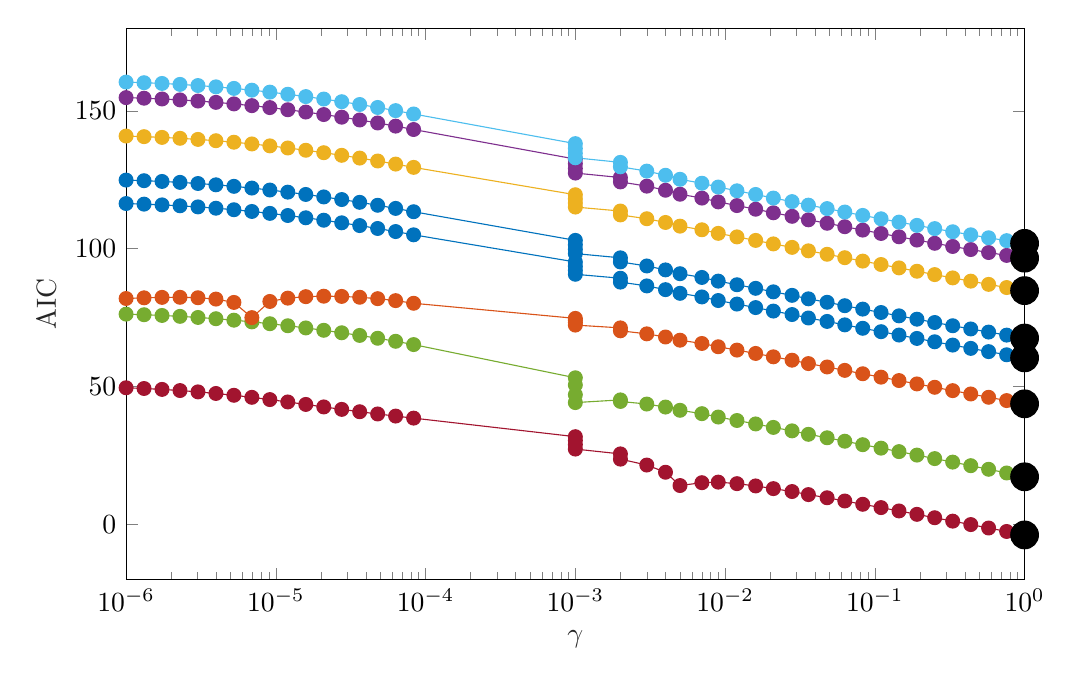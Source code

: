 % This file was created by matlab2tikz.
%
\definecolor{mycolor1}{rgb}{0.0,0.447,0.741}%
\definecolor{mycolor2}{rgb}{0.929,0.694,0.125}%
\definecolor{mycolor3}{rgb}{0.466,0.674,0.188}%
\definecolor{mycolor4}{rgb}{0.635,0.078,0.184}%
\definecolor{mycolor5}{rgb}{0.85,0.325,0.098}%
\definecolor{mycolor6}{rgb}{0.494,0.184,0.556}%
\definecolor{mycolor7}{rgb}{0.301,0.745,0.933}%
%
\begin{tikzpicture}

\begin{axis}[%
width=11.411cm,
height=7cm,
at={(0cm,0cm)},
scale only axis,
xmode=log,
xmin=1e-06,
xmax=1,
xminorticks=true,
xlabel style={font=\color{white!15!black}},
xlabel={$\gamma$},
ymin=-20,
ymax=180,
ylabel style={font=\color{white!15!black}},
ylabel={AIC},
axis background/.style={fill=white}
]
\addplot [color=mycolor1, mark size=2.5pt, mark=*, mark options={solid, fill=mycolor1, mycolor1}, forget plot]
  table[row sep=crcr]{%
1e-06	124.895\\
1.318e-06	124.674\\
1.738e-06	124.399\\
2.291e-06	124.063\\
3.02e-06	123.658\\
3.981e-06	123.18\\
5.248e-06	122.624\\
6.918e-06	121.993\\
9.12e-06	121.289\\
1.202e-05	120.516\\
1.585e-05	119.681\\
2.089e-05	118.786\\
2.754e-05	117.835\\
3.631e-05	116.826\\
4.786e-05	115.757\\
6.31e-05	114.621\\
8.318e-05	113.412\\
0.0	112.126\\
0.0	110.761\\
0.0	109.319\\
0.0	107.809\\
0.0	106.245\\
0.0	104.643\\
0.001	103.023\\
0.001	101.404\\
0.001	99.8\\
0.001	98.226\\
0.002	96.687\\
0.002	95.189\\
0.003	93.731\\
0.004	92.31\\
0.005	90.923\\
0.007	89.565\\
0.009	88.232\\
0.012	86.92\\
0.016	85.624\\
0.021	84.342\\
0.028	83.071\\
0.036	81.81\\
0.048	80.557\\
0.063	79.312\\
0.083	78.075\\
0.11	76.847\\
0.145	75.627\\
0.191	74.418\\
0.251	73.222\\
0.331	72.043\\
0.437	70.883\\
0.575	69.748\\
0.759	68.644\\
1	67.576\\
};
\addplot [color=black, draw=none, mark size=5.0pt, mark=*, mark options={solid, fill=black, black}, forget plot]
  table[row sep=crcr]{%
1	67.576\\
};
\addplot [color=mycolor2, mark size=2.5pt, mark=*, mark options={solid, fill=mycolor2, mycolor2}, forget plot]
  table[row sep=crcr]{%
1e-06	140.875\\
1.318e-06	140.657\\
1.738e-06	140.386\\
2.291e-06	140.054\\
3.02e-06	139.655\\
3.981e-06	139.182\\
5.248e-06	138.633\\
6.918e-06	138.008\\
9.12e-06	137.31\\
1.202e-05	136.544\\
1.585e-05	135.715\\
2.089e-05	134.826\\
2.754e-05	133.882\\
3.631e-05	132.88\\
4.786e-05	131.82\\
6.31e-05	130.698\\
8.318e-05	129.509\\
0.0	128.25\\
0.0	126.924\\
0.0	125.533\\
0.0	124.089\\
0.0	122.605\\
0.0	121.097\\
0.001	119.58\\
0.001	118.069\\
0.001	116.575\\
0.001	115.106\\
0.002	113.666\\
0.002	112.255\\
0.003	110.873\\
0.004	109.516\\
0.005	108.183\\
0.007	106.868\\
0.009	105.569\\
0.012	104.283\\
0.016	103.007\\
0.021	101.74\\
0.028	100.48\\
0.036	99.227\\
0.048	97.978\\
0.063	96.735\\
0.083	95.496\\
0.11	94.263\\
0.145	93.036\\
0.191	91.816\\
0.251	90.605\\
0.331	89.404\\
0.437	88.218\\
0.575	87.05\\
0.759	85.903\\
1	84.783\\
};
\addplot [color=black, draw=none, mark size=5.0pt, mark=*, mark options={solid, fill=black, black}, forget plot]
  table[row sep=crcr]{%
1	84.783\\
};
\addplot [color=mycolor3, mark size=2.5pt, mark=*, mark options={solid, fill=mycolor3, mycolor3}, forget plot]
  table[row sep=crcr]{%
1e-06	76.254\\
1.318e-06	76.039\\
1.738e-06	75.772\\
2.291e-06	75.446\\
3.02e-06	75.054\\
3.981e-06	74.592\\
5.248e-06	74.058\\
6.918e-06	73.452\\
9.12e-06	72.778\\
1.202e-05	72.041\\
1.585e-05	71.246\\
2.089e-05	70.395\\
2.754e-05	69.491\\
3.631e-05	68.529\\
4.786e-05	67.502\\
6.31e-05	66.399\\
8.318e-05	65.207\\
0.0	63.91\\
0.0	62.494\\
0.0	60.947\\
0.0	59.258\\
0.0	57.413\\
0.0	55.395\\
0.001	53.155\\
0.001	50.559\\
0.001	47.005\\
0.001	44.158\\
0.002	45.138\\
0.002	44.571\\
0.003	43.631\\
0.004	42.533\\
0.005	41.358\\
0.007	40.142\\
0.009	38.906\\
0.012	37.659\\
0.016	36.408\\
0.021	35.154\\
0.028	33.901\\
0.036	32.647\\
0.048	31.394\\
0.063	30.14\\
0.083	28.885\\
0.11	27.628\\
0.145	26.369\\
0.191	25.106\\
0.251	23.836\\
0.331	22.557\\
0.437	21.266\\
0.575	19.955\\
0.759	18.616\\
1	17.23\\
};
\addplot [color=black, draw=none, mark size=5.0pt, mark=*, mark options={solid, fill=black, black}, forget plot]
  table[row sep=crcr]{%
1	17.23\\
};
\addplot [color=mycolor4, mark size=2.5pt, mark=*, mark options={solid, fill=mycolor4, mycolor4}, forget plot]
  table[row sep=crcr]{%
1e-06	49.539\\
1.318e-06	49.271\\
1.738e-06	48.939\\
2.291e-06	48.532\\
3.02e-06	48.044\\
3.981e-06	47.469\\
5.248e-06	46.807\\
6.918e-06	46.064\\
9.12e-06	45.251\\
1.202e-05	44.386\\
1.585e-05	43.488\\
2.089e-05	42.584\\
2.754e-05	41.695\\
3.631e-05	40.842\\
4.786e-05	40.032\\
6.31e-05	39.264\\
8.318e-05	38.52\\
0.0	37.775\\
0.0	36.996\\
0.0	36.155\\
0.0	35.227\\
0.0	34.196\\
0.0	33.05\\
0.001	31.786\\
0.001	30.404\\
0.001	28.906\\
0.001	27.288\\
0.002	25.541\\
0.002	23.636\\
0.003	21.497\\
0.004	18.884\\
0.005	14.061\\
0.007	15.09\\
0.009	15.299\\
0.012	14.744\\
0.016	13.913\\
0.021	12.941\\
0.028	11.884\\
0.036	10.773\\
0.048	9.626\\
0.063	8.452\\
0.083	7.259\\
0.11	6.053\\
0.145	4.836\\
0.191	3.61\\
0.251	2.378\\
0.331	1.14\\
0.437	-0.104\\
0.575	-1.353\\
0.759	-2.607\\
1	-3.869\\
};
\addplot [color=black, draw=none, mark size=5.0pt, mark=*, mark options={solid, fill=black, black}, forget plot]
  table[row sep=crcr]{%
1	-3.869\\
};
\addplot [color=mycolor5, mark size=2.5pt, mark=*, mark options={solid, fill=mycolor5, mycolor5}, forget plot]
  table[row sep=crcr]{%
1e-06	81.927\\
1.318e-06	82.174\\
1.738e-06	82.336\\
2.291e-06	82.369\\
3.02e-06	82.205\\
3.981e-06	81.713\\
5.248e-06	80.506\\
6.918e-06	74.983\\
9.12e-06	80.855\\
1.202e-05	82.059\\
1.585e-05	82.592\\
2.089e-05	82.766\\
2.754e-05	82.681\\
3.631e-05	82.377\\
4.786e-05	81.869\\
6.31e-05	81.151\\
8.318e-05	80.194\\
0.0	78.92\\
0.0	77.086\\
0.0	72.958\\
0.0	74.582\\
0.0	75.308\\
0.0	75.187\\
0.001	74.713\\
0.001	74.03\\
0.001	73.204\\
0.001	72.276\\
0.002	71.27\\
0.002	70.207\\
0.003	69.1\\
0.004	67.96\\
0.005	66.795\\
0.007	65.612\\
0.009	64.414\\
0.012	63.206\\
0.016	61.989\\
0.021	60.767\\
0.028	59.541\\
0.036	58.312\\
0.048	57.081\\
0.063	55.85\\
0.083	54.618\\
0.11	53.387\\
0.145	52.159\\
0.191	50.933\\
0.251	49.711\\
0.331	48.494\\
0.437	47.284\\
0.575	46.083\\
0.759	44.891\\
1	43.711\\
};
\addplot [color=black, draw=none, mark size=5.0pt, mark=*, mark options={solid, fill=black, black}, forget plot]
  table[row sep=crcr]{%
1	43.711\\
};
\addplot [color=mycolor6, mark size=2.5pt, mark=*, mark options={solid, fill=mycolor6, mycolor6}, forget plot]
  table[row sep=crcr]{%
1e-06	154.823\\
1.318e-06	154.601\\
1.738e-06	154.325\\
2.291e-06	153.987\\
3.02e-06	153.58\\
3.981e-06	153.099\\
5.248e-06	152.54\\
6.918e-06	151.905\\
9.12e-06	151.197\\
1.202e-05	150.42\\
1.585e-05	149.579\\
2.089e-05	148.679\\
2.754e-05	147.721\\
3.631e-05	146.704\\
4.786e-05	145.624\\
6.31e-05	144.474\\
8.318e-05	143.248\\
0.0	141.939\\
0.0	140.544\\
0.0	139.064\\
0.0	137.507\\
0.0	135.884\\
0.0	134.214\\
0.001	132.515\\
0.001	130.808\\
0.001	129.113\\
0.001	127.445\\
0.002	125.816\\
0.002	124.232\\
0.003	122.697\\
0.004	121.209\\
0.005	119.765\\
0.007	118.36\\
0.009	116.989\\
0.012	115.647\\
0.016	114.328\\
0.021	113.029\\
0.028	111.746\\
0.036	110.477\\
0.048	109.221\\
0.063	107.977\\
0.083	106.744\\
0.11	105.524\\
0.145	104.317\\
0.191	103.127\\
0.251	101.956\\
0.331	100.809\\
0.437	99.69\\
0.575	98.605\\
0.759	97.561\\
1	96.564\\
};
\addplot [color=black, draw=none, mark size=5.0pt, mark=*, mark options={solid, fill=black, black}, forget plot]
  table[row sep=crcr]{%
1	96.564\\
};
\addplot [color=mycolor7, mark size=2.5pt, mark=*, mark options={solid, fill=mycolor7, mycolor7}, forget plot]
  table[row sep=crcr]{%
1e-06	160.458\\
1.318e-06	160.235\\
1.738e-06	159.957\\
2.291e-06	159.616\\
3.02e-06	159.207\\
3.981e-06	158.722\\
5.248e-06	158.161\\
6.918e-06	157.524\\
9.12e-06	156.813\\
1.202e-05	156.035\\
1.585e-05	155.194\\
2.089e-05	154.294\\
2.754e-05	153.338\\
3.631e-05	152.325\\
4.786e-05	151.249\\
6.31e-05	150.105\\
8.318e-05	148.883\\
0.0	147.579\\
0.0	146.187\\
0.0	144.707\\
0.0	143.148\\
0.0	141.518\\
0.0	139.837\\
0.001	138.122\\
0.001	136.396\\
0.001	134.676\\
0.001	132.982\\
0.002	131.325\\
0.002	129.713\\
0.003	128.151\\
0.004	126.639\\
0.005	125.173\\
0.007	123.75\\
0.009	122.363\\
0.012	121.008\\
0.016	119.679\\
0.021	118.372\\
0.028	117.083\\
0.036	115.81\\
0.048	114.551\\
0.063	113.305\\
0.083	112.072\\
0.11	110.851\\
0.145	109.646\\
0.191	108.458\\
0.251	107.29\\
0.331	106.147\\
0.437	105.033\\
0.575	103.955\\
0.759	102.919\\
1	101.932\\
};
\addplot [color=black, draw=none, mark size=5.0pt, mark=*, mark options={solid, fill=black, black}, forget plot]
  table[row sep=crcr]{%
1	101.932\\
};
\addplot [color=mycolor1, mark size=2.5pt, mark=*, mark options={solid, fill=mycolor1, mycolor1}, forget plot]
  table[row sep=crcr]{%
1e-06	116.387\\
1.318e-06	116.168\\
1.738e-06	115.896\\
2.291e-06	115.563\\
3.02e-06	115.162\\
3.981e-06	114.687\\
5.248e-06	114.137\\
6.918e-06	113.511\\
9.12e-06	112.812\\
1.202e-05	112.046\\
1.585e-05	111.217\\
2.089e-05	110.331\\
2.754e-05	109.389\\
3.631e-05	108.392\\
4.786e-05	107.337\\
6.31e-05	106.221\\
8.318e-05	105.039\\
0.0	103.789\\
0.0	102.471\\
0.0	101.09\\
0.0	99.655\\
0.0	98.18\\
0.0	96.68\\
0.001	95.171\\
0.001	93.667\\
0.001	92.179\\
0.001	90.715\\
0.002	89.279\\
0.002	87.872\\
0.003	86.492\\
0.004	85.138\\
0.005	83.806\\
0.007	82.492\\
0.009	81.194\\
0.012	79.909\\
0.016	78.634\\
0.021	77.367\\
0.028	76.108\\
0.036	74.854\\
0.048	73.605\\
0.063	72.361\\
0.083	71.122\\
0.11	69.888\\
0.145	68.659\\
0.191	67.437\\
0.251	66.224\\
0.331	65.021\\
0.437	63.831\\
0.575	62.658\\
0.759	61.505\\
1	60.378\\
};
\addplot [color=black, draw=none, mark size=5.0pt, mark=*, mark options={solid, fill=black, black}, forget plot]
  table[row sep=crcr]{%
1	60.378\\
};
\end{axis}
\end{tikzpicture}%